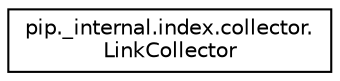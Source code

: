 digraph "Graphical Class Hierarchy"
{
 // LATEX_PDF_SIZE
  edge [fontname="Helvetica",fontsize="10",labelfontname="Helvetica",labelfontsize="10"];
  node [fontname="Helvetica",fontsize="10",shape=record];
  rankdir="LR";
  Node0 [label="pip._internal.index.collector.\lLinkCollector",height=0.2,width=0.4,color="black", fillcolor="white", style="filled",URL="$classpip_1_1__internal_1_1index_1_1collector_1_1_link_collector.html",tooltip=" "];
}
